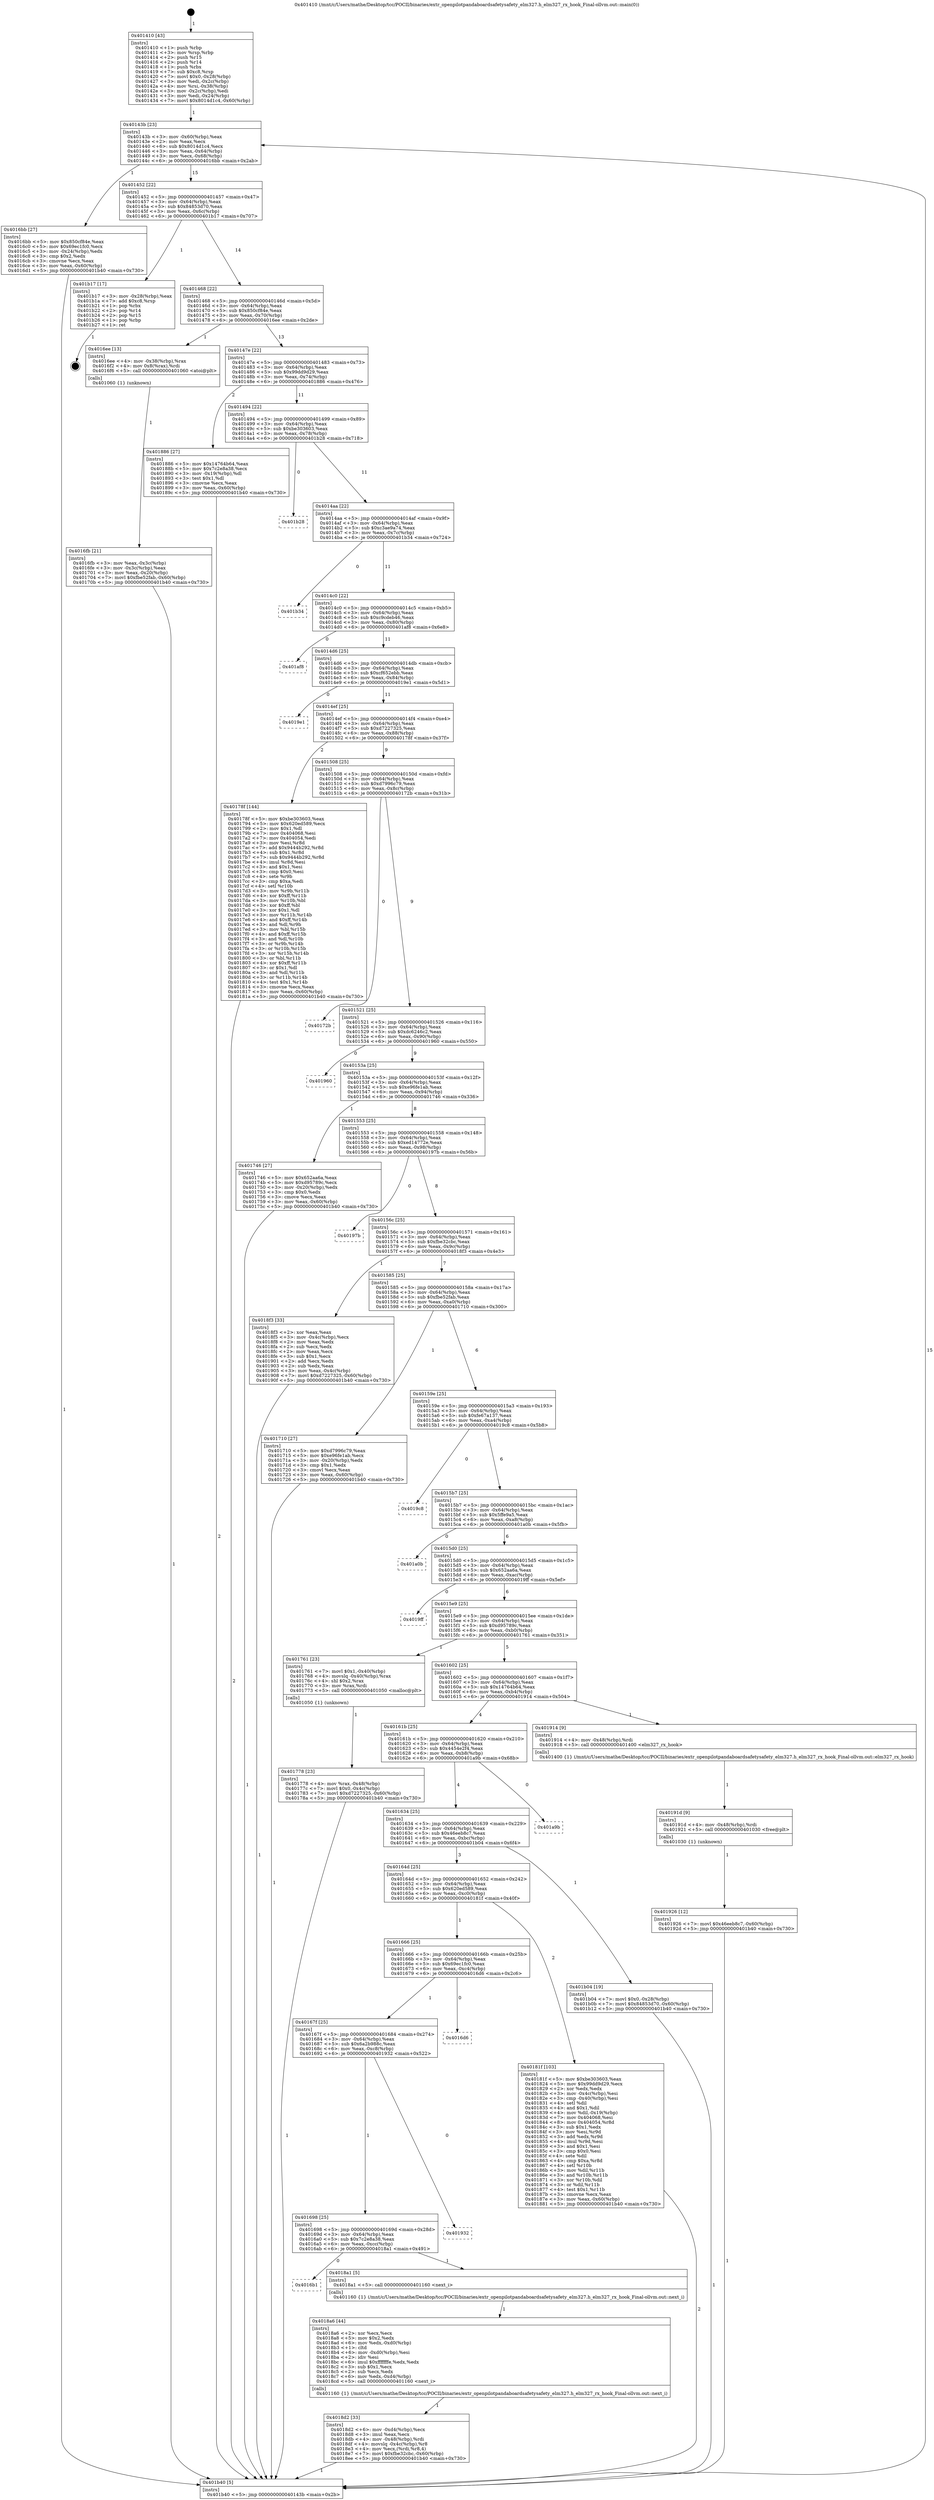 digraph "0x401410" {
  label = "0x401410 (/mnt/c/Users/mathe/Desktop/tcc/POCII/binaries/extr_openpilotpandaboardsafetysafety_elm327.h_elm327_rx_hook_Final-ollvm.out::main(0))"
  labelloc = "t"
  node[shape=record]

  Entry [label="",width=0.3,height=0.3,shape=circle,fillcolor=black,style=filled]
  "0x40143b" [label="{
     0x40143b [23]\l
     | [instrs]\l
     &nbsp;&nbsp;0x40143b \<+3\>: mov -0x60(%rbp),%eax\l
     &nbsp;&nbsp;0x40143e \<+2\>: mov %eax,%ecx\l
     &nbsp;&nbsp;0x401440 \<+6\>: sub $0x8014d1c4,%ecx\l
     &nbsp;&nbsp;0x401446 \<+3\>: mov %eax,-0x64(%rbp)\l
     &nbsp;&nbsp;0x401449 \<+3\>: mov %ecx,-0x68(%rbp)\l
     &nbsp;&nbsp;0x40144c \<+6\>: je 00000000004016bb \<main+0x2ab\>\l
  }"]
  "0x4016bb" [label="{
     0x4016bb [27]\l
     | [instrs]\l
     &nbsp;&nbsp;0x4016bb \<+5\>: mov $0x850cf84e,%eax\l
     &nbsp;&nbsp;0x4016c0 \<+5\>: mov $0x69ec1fc0,%ecx\l
     &nbsp;&nbsp;0x4016c5 \<+3\>: mov -0x24(%rbp),%edx\l
     &nbsp;&nbsp;0x4016c8 \<+3\>: cmp $0x2,%edx\l
     &nbsp;&nbsp;0x4016cb \<+3\>: cmovne %ecx,%eax\l
     &nbsp;&nbsp;0x4016ce \<+3\>: mov %eax,-0x60(%rbp)\l
     &nbsp;&nbsp;0x4016d1 \<+5\>: jmp 0000000000401b40 \<main+0x730\>\l
  }"]
  "0x401452" [label="{
     0x401452 [22]\l
     | [instrs]\l
     &nbsp;&nbsp;0x401452 \<+5\>: jmp 0000000000401457 \<main+0x47\>\l
     &nbsp;&nbsp;0x401457 \<+3\>: mov -0x64(%rbp),%eax\l
     &nbsp;&nbsp;0x40145a \<+5\>: sub $0x84853d70,%eax\l
     &nbsp;&nbsp;0x40145f \<+3\>: mov %eax,-0x6c(%rbp)\l
     &nbsp;&nbsp;0x401462 \<+6\>: je 0000000000401b17 \<main+0x707\>\l
  }"]
  "0x401b40" [label="{
     0x401b40 [5]\l
     | [instrs]\l
     &nbsp;&nbsp;0x401b40 \<+5\>: jmp 000000000040143b \<main+0x2b\>\l
  }"]
  "0x401410" [label="{
     0x401410 [43]\l
     | [instrs]\l
     &nbsp;&nbsp;0x401410 \<+1\>: push %rbp\l
     &nbsp;&nbsp;0x401411 \<+3\>: mov %rsp,%rbp\l
     &nbsp;&nbsp;0x401414 \<+2\>: push %r15\l
     &nbsp;&nbsp;0x401416 \<+2\>: push %r14\l
     &nbsp;&nbsp;0x401418 \<+1\>: push %rbx\l
     &nbsp;&nbsp;0x401419 \<+7\>: sub $0xc8,%rsp\l
     &nbsp;&nbsp;0x401420 \<+7\>: movl $0x0,-0x28(%rbp)\l
     &nbsp;&nbsp;0x401427 \<+3\>: mov %edi,-0x2c(%rbp)\l
     &nbsp;&nbsp;0x40142a \<+4\>: mov %rsi,-0x38(%rbp)\l
     &nbsp;&nbsp;0x40142e \<+3\>: mov -0x2c(%rbp),%edi\l
     &nbsp;&nbsp;0x401431 \<+3\>: mov %edi,-0x24(%rbp)\l
     &nbsp;&nbsp;0x401434 \<+7\>: movl $0x8014d1c4,-0x60(%rbp)\l
  }"]
  Exit [label="",width=0.3,height=0.3,shape=circle,fillcolor=black,style=filled,peripheries=2]
  "0x401b17" [label="{
     0x401b17 [17]\l
     | [instrs]\l
     &nbsp;&nbsp;0x401b17 \<+3\>: mov -0x28(%rbp),%eax\l
     &nbsp;&nbsp;0x401b1a \<+7\>: add $0xc8,%rsp\l
     &nbsp;&nbsp;0x401b21 \<+1\>: pop %rbx\l
     &nbsp;&nbsp;0x401b22 \<+2\>: pop %r14\l
     &nbsp;&nbsp;0x401b24 \<+2\>: pop %r15\l
     &nbsp;&nbsp;0x401b26 \<+1\>: pop %rbp\l
     &nbsp;&nbsp;0x401b27 \<+1\>: ret\l
  }"]
  "0x401468" [label="{
     0x401468 [22]\l
     | [instrs]\l
     &nbsp;&nbsp;0x401468 \<+5\>: jmp 000000000040146d \<main+0x5d\>\l
     &nbsp;&nbsp;0x40146d \<+3\>: mov -0x64(%rbp),%eax\l
     &nbsp;&nbsp;0x401470 \<+5\>: sub $0x850cf84e,%eax\l
     &nbsp;&nbsp;0x401475 \<+3\>: mov %eax,-0x70(%rbp)\l
     &nbsp;&nbsp;0x401478 \<+6\>: je 00000000004016ee \<main+0x2de\>\l
  }"]
  "0x401926" [label="{
     0x401926 [12]\l
     | [instrs]\l
     &nbsp;&nbsp;0x401926 \<+7\>: movl $0x46eeb8c7,-0x60(%rbp)\l
     &nbsp;&nbsp;0x40192d \<+5\>: jmp 0000000000401b40 \<main+0x730\>\l
  }"]
  "0x4016ee" [label="{
     0x4016ee [13]\l
     | [instrs]\l
     &nbsp;&nbsp;0x4016ee \<+4\>: mov -0x38(%rbp),%rax\l
     &nbsp;&nbsp;0x4016f2 \<+4\>: mov 0x8(%rax),%rdi\l
     &nbsp;&nbsp;0x4016f6 \<+5\>: call 0000000000401060 \<atoi@plt\>\l
     | [calls]\l
     &nbsp;&nbsp;0x401060 \{1\} (unknown)\l
  }"]
  "0x40147e" [label="{
     0x40147e [22]\l
     | [instrs]\l
     &nbsp;&nbsp;0x40147e \<+5\>: jmp 0000000000401483 \<main+0x73\>\l
     &nbsp;&nbsp;0x401483 \<+3\>: mov -0x64(%rbp),%eax\l
     &nbsp;&nbsp;0x401486 \<+5\>: sub $0x99dd9d29,%eax\l
     &nbsp;&nbsp;0x40148b \<+3\>: mov %eax,-0x74(%rbp)\l
     &nbsp;&nbsp;0x40148e \<+6\>: je 0000000000401886 \<main+0x476\>\l
  }"]
  "0x4016fb" [label="{
     0x4016fb [21]\l
     | [instrs]\l
     &nbsp;&nbsp;0x4016fb \<+3\>: mov %eax,-0x3c(%rbp)\l
     &nbsp;&nbsp;0x4016fe \<+3\>: mov -0x3c(%rbp),%eax\l
     &nbsp;&nbsp;0x401701 \<+3\>: mov %eax,-0x20(%rbp)\l
     &nbsp;&nbsp;0x401704 \<+7\>: movl $0xfbe52fab,-0x60(%rbp)\l
     &nbsp;&nbsp;0x40170b \<+5\>: jmp 0000000000401b40 \<main+0x730\>\l
  }"]
  "0x40191d" [label="{
     0x40191d [9]\l
     | [instrs]\l
     &nbsp;&nbsp;0x40191d \<+4\>: mov -0x48(%rbp),%rdi\l
     &nbsp;&nbsp;0x401921 \<+5\>: call 0000000000401030 \<free@plt\>\l
     | [calls]\l
     &nbsp;&nbsp;0x401030 \{1\} (unknown)\l
  }"]
  "0x401886" [label="{
     0x401886 [27]\l
     | [instrs]\l
     &nbsp;&nbsp;0x401886 \<+5\>: mov $0x14764b64,%eax\l
     &nbsp;&nbsp;0x40188b \<+5\>: mov $0x7c2e8a38,%ecx\l
     &nbsp;&nbsp;0x401890 \<+3\>: mov -0x19(%rbp),%dl\l
     &nbsp;&nbsp;0x401893 \<+3\>: test $0x1,%dl\l
     &nbsp;&nbsp;0x401896 \<+3\>: cmovne %ecx,%eax\l
     &nbsp;&nbsp;0x401899 \<+3\>: mov %eax,-0x60(%rbp)\l
     &nbsp;&nbsp;0x40189c \<+5\>: jmp 0000000000401b40 \<main+0x730\>\l
  }"]
  "0x401494" [label="{
     0x401494 [22]\l
     | [instrs]\l
     &nbsp;&nbsp;0x401494 \<+5\>: jmp 0000000000401499 \<main+0x89\>\l
     &nbsp;&nbsp;0x401499 \<+3\>: mov -0x64(%rbp),%eax\l
     &nbsp;&nbsp;0x40149c \<+5\>: sub $0xbe303603,%eax\l
     &nbsp;&nbsp;0x4014a1 \<+3\>: mov %eax,-0x78(%rbp)\l
     &nbsp;&nbsp;0x4014a4 \<+6\>: je 0000000000401b28 \<main+0x718\>\l
  }"]
  "0x4018d2" [label="{
     0x4018d2 [33]\l
     | [instrs]\l
     &nbsp;&nbsp;0x4018d2 \<+6\>: mov -0xd4(%rbp),%ecx\l
     &nbsp;&nbsp;0x4018d8 \<+3\>: imul %eax,%ecx\l
     &nbsp;&nbsp;0x4018db \<+4\>: mov -0x48(%rbp),%rdi\l
     &nbsp;&nbsp;0x4018df \<+4\>: movslq -0x4c(%rbp),%r8\l
     &nbsp;&nbsp;0x4018e3 \<+4\>: mov %ecx,(%rdi,%r8,4)\l
     &nbsp;&nbsp;0x4018e7 \<+7\>: movl $0xfbe32cbc,-0x60(%rbp)\l
     &nbsp;&nbsp;0x4018ee \<+5\>: jmp 0000000000401b40 \<main+0x730\>\l
  }"]
  "0x401b28" [label="{
     0x401b28\l
  }", style=dashed]
  "0x4014aa" [label="{
     0x4014aa [22]\l
     | [instrs]\l
     &nbsp;&nbsp;0x4014aa \<+5\>: jmp 00000000004014af \<main+0x9f\>\l
     &nbsp;&nbsp;0x4014af \<+3\>: mov -0x64(%rbp),%eax\l
     &nbsp;&nbsp;0x4014b2 \<+5\>: sub $0xc3ae9a74,%eax\l
     &nbsp;&nbsp;0x4014b7 \<+3\>: mov %eax,-0x7c(%rbp)\l
     &nbsp;&nbsp;0x4014ba \<+6\>: je 0000000000401b34 \<main+0x724\>\l
  }"]
  "0x4018a6" [label="{
     0x4018a6 [44]\l
     | [instrs]\l
     &nbsp;&nbsp;0x4018a6 \<+2\>: xor %ecx,%ecx\l
     &nbsp;&nbsp;0x4018a8 \<+5\>: mov $0x2,%edx\l
     &nbsp;&nbsp;0x4018ad \<+6\>: mov %edx,-0xd0(%rbp)\l
     &nbsp;&nbsp;0x4018b3 \<+1\>: cltd\l
     &nbsp;&nbsp;0x4018b4 \<+6\>: mov -0xd0(%rbp),%esi\l
     &nbsp;&nbsp;0x4018ba \<+2\>: idiv %esi\l
     &nbsp;&nbsp;0x4018bc \<+6\>: imul $0xfffffffe,%edx,%edx\l
     &nbsp;&nbsp;0x4018c2 \<+3\>: sub $0x1,%ecx\l
     &nbsp;&nbsp;0x4018c5 \<+2\>: sub %ecx,%edx\l
     &nbsp;&nbsp;0x4018c7 \<+6\>: mov %edx,-0xd4(%rbp)\l
     &nbsp;&nbsp;0x4018cd \<+5\>: call 0000000000401160 \<next_i\>\l
     | [calls]\l
     &nbsp;&nbsp;0x401160 \{1\} (/mnt/c/Users/mathe/Desktop/tcc/POCII/binaries/extr_openpilotpandaboardsafetysafety_elm327.h_elm327_rx_hook_Final-ollvm.out::next_i)\l
  }"]
  "0x401b34" [label="{
     0x401b34\l
  }", style=dashed]
  "0x4014c0" [label="{
     0x4014c0 [22]\l
     | [instrs]\l
     &nbsp;&nbsp;0x4014c0 \<+5\>: jmp 00000000004014c5 \<main+0xb5\>\l
     &nbsp;&nbsp;0x4014c5 \<+3\>: mov -0x64(%rbp),%eax\l
     &nbsp;&nbsp;0x4014c8 \<+5\>: sub $0xc9cdeb46,%eax\l
     &nbsp;&nbsp;0x4014cd \<+3\>: mov %eax,-0x80(%rbp)\l
     &nbsp;&nbsp;0x4014d0 \<+6\>: je 0000000000401af8 \<main+0x6e8\>\l
  }"]
  "0x4016b1" [label="{
     0x4016b1\l
  }", style=dashed]
  "0x401af8" [label="{
     0x401af8\l
  }", style=dashed]
  "0x4014d6" [label="{
     0x4014d6 [25]\l
     | [instrs]\l
     &nbsp;&nbsp;0x4014d6 \<+5\>: jmp 00000000004014db \<main+0xcb\>\l
     &nbsp;&nbsp;0x4014db \<+3\>: mov -0x64(%rbp),%eax\l
     &nbsp;&nbsp;0x4014de \<+5\>: sub $0xcf652ebb,%eax\l
     &nbsp;&nbsp;0x4014e3 \<+6\>: mov %eax,-0x84(%rbp)\l
     &nbsp;&nbsp;0x4014e9 \<+6\>: je 00000000004019e1 \<main+0x5d1\>\l
  }"]
  "0x4018a1" [label="{
     0x4018a1 [5]\l
     | [instrs]\l
     &nbsp;&nbsp;0x4018a1 \<+5\>: call 0000000000401160 \<next_i\>\l
     | [calls]\l
     &nbsp;&nbsp;0x401160 \{1\} (/mnt/c/Users/mathe/Desktop/tcc/POCII/binaries/extr_openpilotpandaboardsafetysafety_elm327.h_elm327_rx_hook_Final-ollvm.out::next_i)\l
  }"]
  "0x4019e1" [label="{
     0x4019e1\l
  }", style=dashed]
  "0x4014ef" [label="{
     0x4014ef [25]\l
     | [instrs]\l
     &nbsp;&nbsp;0x4014ef \<+5\>: jmp 00000000004014f4 \<main+0xe4\>\l
     &nbsp;&nbsp;0x4014f4 \<+3\>: mov -0x64(%rbp),%eax\l
     &nbsp;&nbsp;0x4014f7 \<+5\>: sub $0xd7227325,%eax\l
     &nbsp;&nbsp;0x4014fc \<+6\>: mov %eax,-0x88(%rbp)\l
     &nbsp;&nbsp;0x401502 \<+6\>: je 000000000040178f \<main+0x37f\>\l
  }"]
  "0x401698" [label="{
     0x401698 [25]\l
     | [instrs]\l
     &nbsp;&nbsp;0x401698 \<+5\>: jmp 000000000040169d \<main+0x28d\>\l
     &nbsp;&nbsp;0x40169d \<+3\>: mov -0x64(%rbp),%eax\l
     &nbsp;&nbsp;0x4016a0 \<+5\>: sub $0x7c2e8a38,%eax\l
     &nbsp;&nbsp;0x4016a5 \<+6\>: mov %eax,-0xcc(%rbp)\l
     &nbsp;&nbsp;0x4016ab \<+6\>: je 00000000004018a1 \<main+0x491\>\l
  }"]
  "0x40178f" [label="{
     0x40178f [144]\l
     | [instrs]\l
     &nbsp;&nbsp;0x40178f \<+5\>: mov $0xbe303603,%eax\l
     &nbsp;&nbsp;0x401794 \<+5\>: mov $0x620ed589,%ecx\l
     &nbsp;&nbsp;0x401799 \<+2\>: mov $0x1,%dl\l
     &nbsp;&nbsp;0x40179b \<+7\>: mov 0x404068,%esi\l
     &nbsp;&nbsp;0x4017a2 \<+7\>: mov 0x404054,%edi\l
     &nbsp;&nbsp;0x4017a9 \<+3\>: mov %esi,%r8d\l
     &nbsp;&nbsp;0x4017ac \<+7\>: add $0x9444b292,%r8d\l
     &nbsp;&nbsp;0x4017b3 \<+4\>: sub $0x1,%r8d\l
     &nbsp;&nbsp;0x4017b7 \<+7\>: sub $0x9444b292,%r8d\l
     &nbsp;&nbsp;0x4017be \<+4\>: imul %r8d,%esi\l
     &nbsp;&nbsp;0x4017c2 \<+3\>: and $0x1,%esi\l
     &nbsp;&nbsp;0x4017c5 \<+3\>: cmp $0x0,%esi\l
     &nbsp;&nbsp;0x4017c8 \<+4\>: sete %r9b\l
     &nbsp;&nbsp;0x4017cc \<+3\>: cmp $0xa,%edi\l
     &nbsp;&nbsp;0x4017cf \<+4\>: setl %r10b\l
     &nbsp;&nbsp;0x4017d3 \<+3\>: mov %r9b,%r11b\l
     &nbsp;&nbsp;0x4017d6 \<+4\>: xor $0xff,%r11b\l
     &nbsp;&nbsp;0x4017da \<+3\>: mov %r10b,%bl\l
     &nbsp;&nbsp;0x4017dd \<+3\>: xor $0xff,%bl\l
     &nbsp;&nbsp;0x4017e0 \<+3\>: xor $0x1,%dl\l
     &nbsp;&nbsp;0x4017e3 \<+3\>: mov %r11b,%r14b\l
     &nbsp;&nbsp;0x4017e6 \<+4\>: and $0xff,%r14b\l
     &nbsp;&nbsp;0x4017ea \<+3\>: and %dl,%r9b\l
     &nbsp;&nbsp;0x4017ed \<+3\>: mov %bl,%r15b\l
     &nbsp;&nbsp;0x4017f0 \<+4\>: and $0xff,%r15b\l
     &nbsp;&nbsp;0x4017f4 \<+3\>: and %dl,%r10b\l
     &nbsp;&nbsp;0x4017f7 \<+3\>: or %r9b,%r14b\l
     &nbsp;&nbsp;0x4017fa \<+3\>: or %r10b,%r15b\l
     &nbsp;&nbsp;0x4017fd \<+3\>: xor %r15b,%r14b\l
     &nbsp;&nbsp;0x401800 \<+3\>: or %bl,%r11b\l
     &nbsp;&nbsp;0x401803 \<+4\>: xor $0xff,%r11b\l
     &nbsp;&nbsp;0x401807 \<+3\>: or $0x1,%dl\l
     &nbsp;&nbsp;0x40180a \<+3\>: and %dl,%r11b\l
     &nbsp;&nbsp;0x40180d \<+3\>: or %r11b,%r14b\l
     &nbsp;&nbsp;0x401810 \<+4\>: test $0x1,%r14b\l
     &nbsp;&nbsp;0x401814 \<+3\>: cmovne %ecx,%eax\l
     &nbsp;&nbsp;0x401817 \<+3\>: mov %eax,-0x60(%rbp)\l
     &nbsp;&nbsp;0x40181a \<+5\>: jmp 0000000000401b40 \<main+0x730\>\l
  }"]
  "0x401508" [label="{
     0x401508 [25]\l
     | [instrs]\l
     &nbsp;&nbsp;0x401508 \<+5\>: jmp 000000000040150d \<main+0xfd\>\l
     &nbsp;&nbsp;0x40150d \<+3\>: mov -0x64(%rbp),%eax\l
     &nbsp;&nbsp;0x401510 \<+5\>: sub $0xd7996c79,%eax\l
     &nbsp;&nbsp;0x401515 \<+6\>: mov %eax,-0x8c(%rbp)\l
     &nbsp;&nbsp;0x40151b \<+6\>: je 000000000040172b \<main+0x31b\>\l
  }"]
  "0x401932" [label="{
     0x401932\l
  }", style=dashed]
  "0x40172b" [label="{
     0x40172b\l
  }", style=dashed]
  "0x401521" [label="{
     0x401521 [25]\l
     | [instrs]\l
     &nbsp;&nbsp;0x401521 \<+5\>: jmp 0000000000401526 \<main+0x116\>\l
     &nbsp;&nbsp;0x401526 \<+3\>: mov -0x64(%rbp),%eax\l
     &nbsp;&nbsp;0x401529 \<+5\>: sub $0xdc6246c2,%eax\l
     &nbsp;&nbsp;0x40152e \<+6\>: mov %eax,-0x90(%rbp)\l
     &nbsp;&nbsp;0x401534 \<+6\>: je 0000000000401960 \<main+0x550\>\l
  }"]
  "0x40167f" [label="{
     0x40167f [25]\l
     | [instrs]\l
     &nbsp;&nbsp;0x40167f \<+5\>: jmp 0000000000401684 \<main+0x274\>\l
     &nbsp;&nbsp;0x401684 \<+3\>: mov -0x64(%rbp),%eax\l
     &nbsp;&nbsp;0x401687 \<+5\>: sub $0x6a2b988c,%eax\l
     &nbsp;&nbsp;0x40168c \<+6\>: mov %eax,-0xc8(%rbp)\l
     &nbsp;&nbsp;0x401692 \<+6\>: je 0000000000401932 \<main+0x522\>\l
  }"]
  "0x401960" [label="{
     0x401960\l
  }", style=dashed]
  "0x40153a" [label="{
     0x40153a [25]\l
     | [instrs]\l
     &nbsp;&nbsp;0x40153a \<+5\>: jmp 000000000040153f \<main+0x12f\>\l
     &nbsp;&nbsp;0x40153f \<+3\>: mov -0x64(%rbp),%eax\l
     &nbsp;&nbsp;0x401542 \<+5\>: sub $0xe96fe1ab,%eax\l
     &nbsp;&nbsp;0x401547 \<+6\>: mov %eax,-0x94(%rbp)\l
     &nbsp;&nbsp;0x40154d \<+6\>: je 0000000000401746 \<main+0x336\>\l
  }"]
  "0x4016d6" [label="{
     0x4016d6\l
  }", style=dashed]
  "0x401746" [label="{
     0x401746 [27]\l
     | [instrs]\l
     &nbsp;&nbsp;0x401746 \<+5\>: mov $0x652aa6a,%eax\l
     &nbsp;&nbsp;0x40174b \<+5\>: mov $0xd95789c,%ecx\l
     &nbsp;&nbsp;0x401750 \<+3\>: mov -0x20(%rbp),%edx\l
     &nbsp;&nbsp;0x401753 \<+3\>: cmp $0x0,%edx\l
     &nbsp;&nbsp;0x401756 \<+3\>: cmove %ecx,%eax\l
     &nbsp;&nbsp;0x401759 \<+3\>: mov %eax,-0x60(%rbp)\l
     &nbsp;&nbsp;0x40175c \<+5\>: jmp 0000000000401b40 \<main+0x730\>\l
  }"]
  "0x401553" [label="{
     0x401553 [25]\l
     | [instrs]\l
     &nbsp;&nbsp;0x401553 \<+5\>: jmp 0000000000401558 \<main+0x148\>\l
     &nbsp;&nbsp;0x401558 \<+3\>: mov -0x64(%rbp),%eax\l
     &nbsp;&nbsp;0x40155b \<+5\>: sub $0xed14772e,%eax\l
     &nbsp;&nbsp;0x401560 \<+6\>: mov %eax,-0x98(%rbp)\l
     &nbsp;&nbsp;0x401566 \<+6\>: je 000000000040197b \<main+0x56b\>\l
  }"]
  "0x401666" [label="{
     0x401666 [25]\l
     | [instrs]\l
     &nbsp;&nbsp;0x401666 \<+5\>: jmp 000000000040166b \<main+0x25b\>\l
     &nbsp;&nbsp;0x40166b \<+3\>: mov -0x64(%rbp),%eax\l
     &nbsp;&nbsp;0x40166e \<+5\>: sub $0x69ec1fc0,%eax\l
     &nbsp;&nbsp;0x401673 \<+6\>: mov %eax,-0xc4(%rbp)\l
     &nbsp;&nbsp;0x401679 \<+6\>: je 00000000004016d6 \<main+0x2c6\>\l
  }"]
  "0x40197b" [label="{
     0x40197b\l
  }", style=dashed]
  "0x40156c" [label="{
     0x40156c [25]\l
     | [instrs]\l
     &nbsp;&nbsp;0x40156c \<+5\>: jmp 0000000000401571 \<main+0x161\>\l
     &nbsp;&nbsp;0x401571 \<+3\>: mov -0x64(%rbp),%eax\l
     &nbsp;&nbsp;0x401574 \<+5\>: sub $0xfbe32cbc,%eax\l
     &nbsp;&nbsp;0x401579 \<+6\>: mov %eax,-0x9c(%rbp)\l
     &nbsp;&nbsp;0x40157f \<+6\>: je 00000000004018f3 \<main+0x4e3\>\l
  }"]
  "0x40181f" [label="{
     0x40181f [103]\l
     | [instrs]\l
     &nbsp;&nbsp;0x40181f \<+5\>: mov $0xbe303603,%eax\l
     &nbsp;&nbsp;0x401824 \<+5\>: mov $0x99dd9d29,%ecx\l
     &nbsp;&nbsp;0x401829 \<+2\>: xor %edx,%edx\l
     &nbsp;&nbsp;0x40182b \<+3\>: mov -0x4c(%rbp),%esi\l
     &nbsp;&nbsp;0x40182e \<+3\>: cmp -0x40(%rbp),%esi\l
     &nbsp;&nbsp;0x401831 \<+4\>: setl %dil\l
     &nbsp;&nbsp;0x401835 \<+4\>: and $0x1,%dil\l
     &nbsp;&nbsp;0x401839 \<+4\>: mov %dil,-0x19(%rbp)\l
     &nbsp;&nbsp;0x40183d \<+7\>: mov 0x404068,%esi\l
     &nbsp;&nbsp;0x401844 \<+8\>: mov 0x404054,%r8d\l
     &nbsp;&nbsp;0x40184c \<+3\>: sub $0x1,%edx\l
     &nbsp;&nbsp;0x40184f \<+3\>: mov %esi,%r9d\l
     &nbsp;&nbsp;0x401852 \<+3\>: add %edx,%r9d\l
     &nbsp;&nbsp;0x401855 \<+4\>: imul %r9d,%esi\l
     &nbsp;&nbsp;0x401859 \<+3\>: and $0x1,%esi\l
     &nbsp;&nbsp;0x40185c \<+3\>: cmp $0x0,%esi\l
     &nbsp;&nbsp;0x40185f \<+4\>: sete %dil\l
     &nbsp;&nbsp;0x401863 \<+4\>: cmp $0xa,%r8d\l
     &nbsp;&nbsp;0x401867 \<+4\>: setl %r10b\l
     &nbsp;&nbsp;0x40186b \<+3\>: mov %dil,%r11b\l
     &nbsp;&nbsp;0x40186e \<+3\>: and %r10b,%r11b\l
     &nbsp;&nbsp;0x401871 \<+3\>: xor %r10b,%dil\l
     &nbsp;&nbsp;0x401874 \<+3\>: or %dil,%r11b\l
     &nbsp;&nbsp;0x401877 \<+4\>: test $0x1,%r11b\l
     &nbsp;&nbsp;0x40187b \<+3\>: cmovne %ecx,%eax\l
     &nbsp;&nbsp;0x40187e \<+3\>: mov %eax,-0x60(%rbp)\l
     &nbsp;&nbsp;0x401881 \<+5\>: jmp 0000000000401b40 \<main+0x730\>\l
  }"]
  "0x4018f3" [label="{
     0x4018f3 [33]\l
     | [instrs]\l
     &nbsp;&nbsp;0x4018f3 \<+2\>: xor %eax,%eax\l
     &nbsp;&nbsp;0x4018f5 \<+3\>: mov -0x4c(%rbp),%ecx\l
     &nbsp;&nbsp;0x4018f8 \<+2\>: mov %eax,%edx\l
     &nbsp;&nbsp;0x4018fa \<+2\>: sub %ecx,%edx\l
     &nbsp;&nbsp;0x4018fc \<+2\>: mov %eax,%ecx\l
     &nbsp;&nbsp;0x4018fe \<+3\>: sub $0x1,%ecx\l
     &nbsp;&nbsp;0x401901 \<+2\>: add %ecx,%edx\l
     &nbsp;&nbsp;0x401903 \<+2\>: sub %edx,%eax\l
     &nbsp;&nbsp;0x401905 \<+3\>: mov %eax,-0x4c(%rbp)\l
     &nbsp;&nbsp;0x401908 \<+7\>: movl $0xd7227325,-0x60(%rbp)\l
     &nbsp;&nbsp;0x40190f \<+5\>: jmp 0000000000401b40 \<main+0x730\>\l
  }"]
  "0x401585" [label="{
     0x401585 [25]\l
     | [instrs]\l
     &nbsp;&nbsp;0x401585 \<+5\>: jmp 000000000040158a \<main+0x17a\>\l
     &nbsp;&nbsp;0x40158a \<+3\>: mov -0x64(%rbp),%eax\l
     &nbsp;&nbsp;0x40158d \<+5\>: sub $0xfbe52fab,%eax\l
     &nbsp;&nbsp;0x401592 \<+6\>: mov %eax,-0xa0(%rbp)\l
     &nbsp;&nbsp;0x401598 \<+6\>: je 0000000000401710 \<main+0x300\>\l
  }"]
  "0x40164d" [label="{
     0x40164d [25]\l
     | [instrs]\l
     &nbsp;&nbsp;0x40164d \<+5\>: jmp 0000000000401652 \<main+0x242\>\l
     &nbsp;&nbsp;0x401652 \<+3\>: mov -0x64(%rbp),%eax\l
     &nbsp;&nbsp;0x401655 \<+5\>: sub $0x620ed589,%eax\l
     &nbsp;&nbsp;0x40165a \<+6\>: mov %eax,-0xc0(%rbp)\l
     &nbsp;&nbsp;0x401660 \<+6\>: je 000000000040181f \<main+0x40f\>\l
  }"]
  "0x401710" [label="{
     0x401710 [27]\l
     | [instrs]\l
     &nbsp;&nbsp;0x401710 \<+5\>: mov $0xd7996c79,%eax\l
     &nbsp;&nbsp;0x401715 \<+5\>: mov $0xe96fe1ab,%ecx\l
     &nbsp;&nbsp;0x40171a \<+3\>: mov -0x20(%rbp),%edx\l
     &nbsp;&nbsp;0x40171d \<+3\>: cmp $0x1,%edx\l
     &nbsp;&nbsp;0x401720 \<+3\>: cmovl %ecx,%eax\l
     &nbsp;&nbsp;0x401723 \<+3\>: mov %eax,-0x60(%rbp)\l
     &nbsp;&nbsp;0x401726 \<+5\>: jmp 0000000000401b40 \<main+0x730\>\l
  }"]
  "0x40159e" [label="{
     0x40159e [25]\l
     | [instrs]\l
     &nbsp;&nbsp;0x40159e \<+5\>: jmp 00000000004015a3 \<main+0x193\>\l
     &nbsp;&nbsp;0x4015a3 \<+3\>: mov -0x64(%rbp),%eax\l
     &nbsp;&nbsp;0x4015a6 \<+5\>: sub $0xfe67a137,%eax\l
     &nbsp;&nbsp;0x4015ab \<+6\>: mov %eax,-0xa4(%rbp)\l
     &nbsp;&nbsp;0x4015b1 \<+6\>: je 00000000004019c8 \<main+0x5b8\>\l
  }"]
  "0x401b04" [label="{
     0x401b04 [19]\l
     | [instrs]\l
     &nbsp;&nbsp;0x401b04 \<+7\>: movl $0x0,-0x28(%rbp)\l
     &nbsp;&nbsp;0x401b0b \<+7\>: movl $0x84853d70,-0x60(%rbp)\l
     &nbsp;&nbsp;0x401b12 \<+5\>: jmp 0000000000401b40 \<main+0x730\>\l
  }"]
  "0x4019c8" [label="{
     0x4019c8\l
  }", style=dashed]
  "0x4015b7" [label="{
     0x4015b7 [25]\l
     | [instrs]\l
     &nbsp;&nbsp;0x4015b7 \<+5\>: jmp 00000000004015bc \<main+0x1ac\>\l
     &nbsp;&nbsp;0x4015bc \<+3\>: mov -0x64(%rbp),%eax\l
     &nbsp;&nbsp;0x4015bf \<+5\>: sub $0x5ffe9a5,%eax\l
     &nbsp;&nbsp;0x4015c4 \<+6\>: mov %eax,-0xa8(%rbp)\l
     &nbsp;&nbsp;0x4015ca \<+6\>: je 0000000000401a0b \<main+0x5fb\>\l
  }"]
  "0x401634" [label="{
     0x401634 [25]\l
     | [instrs]\l
     &nbsp;&nbsp;0x401634 \<+5\>: jmp 0000000000401639 \<main+0x229\>\l
     &nbsp;&nbsp;0x401639 \<+3\>: mov -0x64(%rbp),%eax\l
     &nbsp;&nbsp;0x40163c \<+5\>: sub $0x46eeb8c7,%eax\l
     &nbsp;&nbsp;0x401641 \<+6\>: mov %eax,-0xbc(%rbp)\l
     &nbsp;&nbsp;0x401647 \<+6\>: je 0000000000401b04 \<main+0x6f4\>\l
  }"]
  "0x401a0b" [label="{
     0x401a0b\l
  }", style=dashed]
  "0x4015d0" [label="{
     0x4015d0 [25]\l
     | [instrs]\l
     &nbsp;&nbsp;0x4015d0 \<+5\>: jmp 00000000004015d5 \<main+0x1c5\>\l
     &nbsp;&nbsp;0x4015d5 \<+3\>: mov -0x64(%rbp),%eax\l
     &nbsp;&nbsp;0x4015d8 \<+5\>: sub $0x652aa6a,%eax\l
     &nbsp;&nbsp;0x4015dd \<+6\>: mov %eax,-0xac(%rbp)\l
     &nbsp;&nbsp;0x4015e3 \<+6\>: je 00000000004019ff \<main+0x5ef\>\l
  }"]
  "0x401a9b" [label="{
     0x401a9b\l
  }", style=dashed]
  "0x4019ff" [label="{
     0x4019ff\l
  }", style=dashed]
  "0x4015e9" [label="{
     0x4015e9 [25]\l
     | [instrs]\l
     &nbsp;&nbsp;0x4015e9 \<+5\>: jmp 00000000004015ee \<main+0x1de\>\l
     &nbsp;&nbsp;0x4015ee \<+3\>: mov -0x64(%rbp),%eax\l
     &nbsp;&nbsp;0x4015f1 \<+5\>: sub $0xd95789c,%eax\l
     &nbsp;&nbsp;0x4015f6 \<+6\>: mov %eax,-0xb0(%rbp)\l
     &nbsp;&nbsp;0x4015fc \<+6\>: je 0000000000401761 \<main+0x351\>\l
  }"]
  "0x40161b" [label="{
     0x40161b [25]\l
     | [instrs]\l
     &nbsp;&nbsp;0x40161b \<+5\>: jmp 0000000000401620 \<main+0x210\>\l
     &nbsp;&nbsp;0x401620 \<+3\>: mov -0x64(%rbp),%eax\l
     &nbsp;&nbsp;0x401623 \<+5\>: sub $0x4454e2f4,%eax\l
     &nbsp;&nbsp;0x401628 \<+6\>: mov %eax,-0xb8(%rbp)\l
     &nbsp;&nbsp;0x40162e \<+6\>: je 0000000000401a9b \<main+0x68b\>\l
  }"]
  "0x401761" [label="{
     0x401761 [23]\l
     | [instrs]\l
     &nbsp;&nbsp;0x401761 \<+7\>: movl $0x1,-0x40(%rbp)\l
     &nbsp;&nbsp;0x401768 \<+4\>: movslq -0x40(%rbp),%rax\l
     &nbsp;&nbsp;0x40176c \<+4\>: shl $0x2,%rax\l
     &nbsp;&nbsp;0x401770 \<+3\>: mov %rax,%rdi\l
     &nbsp;&nbsp;0x401773 \<+5\>: call 0000000000401050 \<malloc@plt\>\l
     | [calls]\l
     &nbsp;&nbsp;0x401050 \{1\} (unknown)\l
  }"]
  "0x401602" [label="{
     0x401602 [25]\l
     | [instrs]\l
     &nbsp;&nbsp;0x401602 \<+5\>: jmp 0000000000401607 \<main+0x1f7\>\l
     &nbsp;&nbsp;0x401607 \<+3\>: mov -0x64(%rbp),%eax\l
     &nbsp;&nbsp;0x40160a \<+5\>: sub $0x14764b64,%eax\l
     &nbsp;&nbsp;0x40160f \<+6\>: mov %eax,-0xb4(%rbp)\l
     &nbsp;&nbsp;0x401615 \<+6\>: je 0000000000401914 \<main+0x504\>\l
  }"]
  "0x401778" [label="{
     0x401778 [23]\l
     | [instrs]\l
     &nbsp;&nbsp;0x401778 \<+4\>: mov %rax,-0x48(%rbp)\l
     &nbsp;&nbsp;0x40177c \<+7\>: movl $0x0,-0x4c(%rbp)\l
     &nbsp;&nbsp;0x401783 \<+7\>: movl $0xd7227325,-0x60(%rbp)\l
     &nbsp;&nbsp;0x40178a \<+5\>: jmp 0000000000401b40 \<main+0x730\>\l
  }"]
  "0x401914" [label="{
     0x401914 [9]\l
     | [instrs]\l
     &nbsp;&nbsp;0x401914 \<+4\>: mov -0x48(%rbp),%rdi\l
     &nbsp;&nbsp;0x401918 \<+5\>: call 0000000000401400 \<elm327_rx_hook\>\l
     | [calls]\l
     &nbsp;&nbsp;0x401400 \{1\} (/mnt/c/Users/mathe/Desktop/tcc/POCII/binaries/extr_openpilotpandaboardsafetysafety_elm327.h_elm327_rx_hook_Final-ollvm.out::elm327_rx_hook)\l
  }"]
  Entry -> "0x401410" [label=" 1"]
  "0x40143b" -> "0x4016bb" [label=" 1"]
  "0x40143b" -> "0x401452" [label=" 15"]
  "0x4016bb" -> "0x401b40" [label=" 1"]
  "0x401410" -> "0x40143b" [label=" 1"]
  "0x401b40" -> "0x40143b" [label=" 15"]
  "0x401b17" -> Exit [label=" 1"]
  "0x401452" -> "0x401b17" [label=" 1"]
  "0x401452" -> "0x401468" [label=" 14"]
  "0x401b04" -> "0x401b40" [label=" 1"]
  "0x401468" -> "0x4016ee" [label=" 1"]
  "0x401468" -> "0x40147e" [label=" 13"]
  "0x4016ee" -> "0x4016fb" [label=" 1"]
  "0x4016fb" -> "0x401b40" [label=" 1"]
  "0x401926" -> "0x401b40" [label=" 1"]
  "0x40147e" -> "0x401886" [label=" 2"]
  "0x40147e" -> "0x401494" [label=" 11"]
  "0x40191d" -> "0x401926" [label=" 1"]
  "0x401494" -> "0x401b28" [label=" 0"]
  "0x401494" -> "0x4014aa" [label=" 11"]
  "0x401914" -> "0x40191d" [label=" 1"]
  "0x4014aa" -> "0x401b34" [label=" 0"]
  "0x4014aa" -> "0x4014c0" [label=" 11"]
  "0x4018f3" -> "0x401b40" [label=" 1"]
  "0x4014c0" -> "0x401af8" [label=" 0"]
  "0x4014c0" -> "0x4014d6" [label=" 11"]
  "0x4018d2" -> "0x401b40" [label=" 1"]
  "0x4014d6" -> "0x4019e1" [label=" 0"]
  "0x4014d6" -> "0x4014ef" [label=" 11"]
  "0x4018a6" -> "0x4018d2" [label=" 1"]
  "0x4014ef" -> "0x40178f" [label=" 2"]
  "0x4014ef" -> "0x401508" [label=" 9"]
  "0x401698" -> "0x4016b1" [label=" 0"]
  "0x401508" -> "0x40172b" [label=" 0"]
  "0x401508" -> "0x401521" [label=" 9"]
  "0x401698" -> "0x4018a1" [label=" 1"]
  "0x401521" -> "0x401960" [label=" 0"]
  "0x401521" -> "0x40153a" [label=" 9"]
  "0x40167f" -> "0x401698" [label=" 1"]
  "0x40153a" -> "0x401746" [label=" 1"]
  "0x40153a" -> "0x401553" [label=" 8"]
  "0x40167f" -> "0x401932" [label=" 0"]
  "0x401553" -> "0x40197b" [label=" 0"]
  "0x401553" -> "0x40156c" [label=" 8"]
  "0x401666" -> "0x40167f" [label=" 1"]
  "0x40156c" -> "0x4018f3" [label=" 1"]
  "0x40156c" -> "0x401585" [label=" 7"]
  "0x401666" -> "0x4016d6" [label=" 0"]
  "0x401585" -> "0x401710" [label=" 1"]
  "0x401585" -> "0x40159e" [label=" 6"]
  "0x401710" -> "0x401b40" [label=" 1"]
  "0x401746" -> "0x401b40" [label=" 1"]
  "0x401886" -> "0x401b40" [label=" 2"]
  "0x40159e" -> "0x4019c8" [label=" 0"]
  "0x40159e" -> "0x4015b7" [label=" 6"]
  "0x40181f" -> "0x401b40" [label=" 2"]
  "0x4015b7" -> "0x401a0b" [label=" 0"]
  "0x4015b7" -> "0x4015d0" [label=" 6"]
  "0x40164d" -> "0x40181f" [label=" 2"]
  "0x4015d0" -> "0x4019ff" [label=" 0"]
  "0x4015d0" -> "0x4015e9" [label=" 6"]
  "0x4018a1" -> "0x4018a6" [label=" 1"]
  "0x4015e9" -> "0x401761" [label=" 1"]
  "0x4015e9" -> "0x401602" [label=" 5"]
  "0x401761" -> "0x401778" [label=" 1"]
  "0x401778" -> "0x401b40" [label=" 1"]
  "0x40178f" -> "0x401b40" [label=" 2"]
  "0x401634" -> "0x401b04" [label=" 1"]
  "0x401602" -> "0x401914" [label=" 1"]
  "0x401602" -> "0x40161b" [label=" 4"]
  "0x401634" -> "0x40164d" [label=" 3"]
  "0x40161b" -> "0x401a9b" [label=" 0"]
  "0x40161b" -> "0x401634" [label=" 4"]
  "0x40164d" -> "0x401666" [label=" 1"]
}
